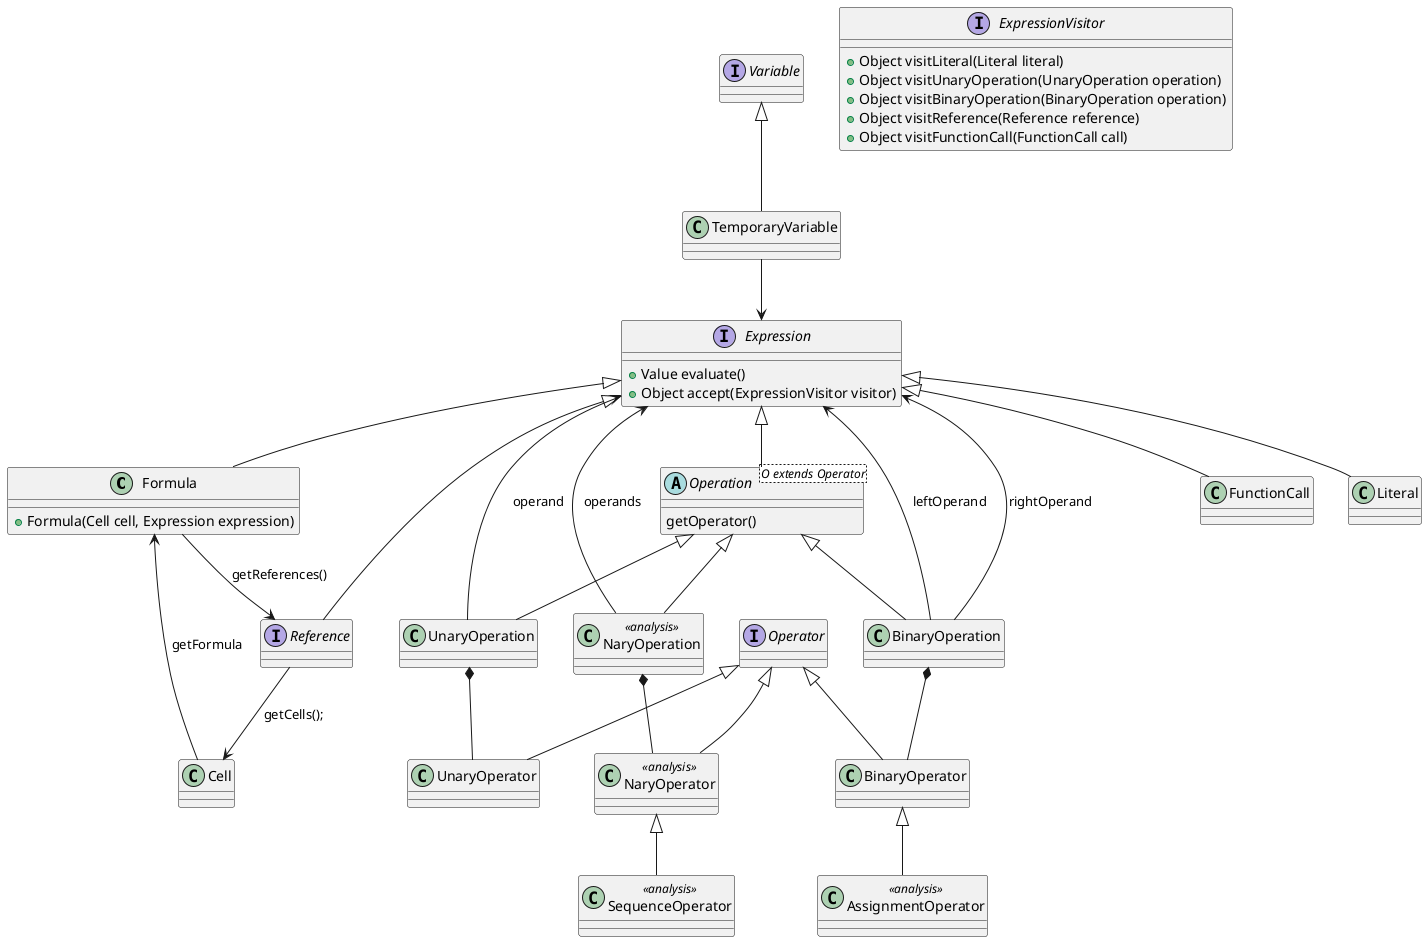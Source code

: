 @startuml domain_model_formulas.png
class Formula {
	+Formula(Cell cell, Expression expression) 
}
interface Expression {
	+Value evaluate()
	+Object accept(ExpressionVisitor visitor)
}
interface Reference {
}
interface Operator {
}

Interface Variable{
}


class UnaryOperator {
}
class BinaryOperator {
}
class NaryOperator <<analysis>> {
}
class SequenceOperator <<analysis>> {
}
class AssignmentOperator <<analysis>> {
}
abstract class Operation <O extends Operator> {
    getOperator() 
}
class UnaryOperation {
}
class BinaryOperation {
}
class NaryOperation <<analysis>> {
}
class FunctionCall {
}
class Literal {
}
interface ExpressionVisitor {
	+Object visitLiteral(Literal literal)
	+Object visitUnaryOperation(UnaryOperation operation)
	+Object visitBinaryOperation(BinaryOperation operation)
	+Object visitReference(Reference reference)
	+Object visitFunctionCall(FunctionCall call)
}
Expression <|-- Formula
Expression <|-- Reference
Expression <|-- Operation
Expression <|-- FunctionCall
Expression <|-- Literal
Operation <|-- UnaryOperation
Operation <|-- BinaryOperation
Operation <|-- NaryOperation
Formula --> Reference : getReferences()
Reference --> Cell : getCells();
Cell --> Formula : getFormula
UnaryOperation --> Expression : operand
BinaryOperation --> Expression : leftOperand
BinaryOperation --> Expression : rightOperand
NaryOperation --> Expression : operands

Operator <|-- UnaryOperator
Operator <|-- BinaryOperator
Operator <|-- NaryOperator

UnaryOperation *-- UnaryOperator
BinaryOperation *-- BinaryOperator
NaryOperation *-- NaryOperator

NaryOperator <|-- SequenceOperator

BinaryOperator <|-- AssignmentOperator

TemporaryVariable --> Expression
Variable <|-- TemporaryVariable

  @enduml